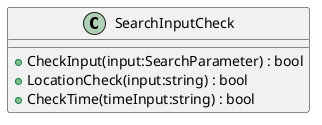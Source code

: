 @startuml
class SearchInputCheck {
    + CheckInput(input:SearchParameter) : bool
    + LocationCheck(input:string) : bool
    + CheckTime(timeInput:string) : bool
}
@enduml
